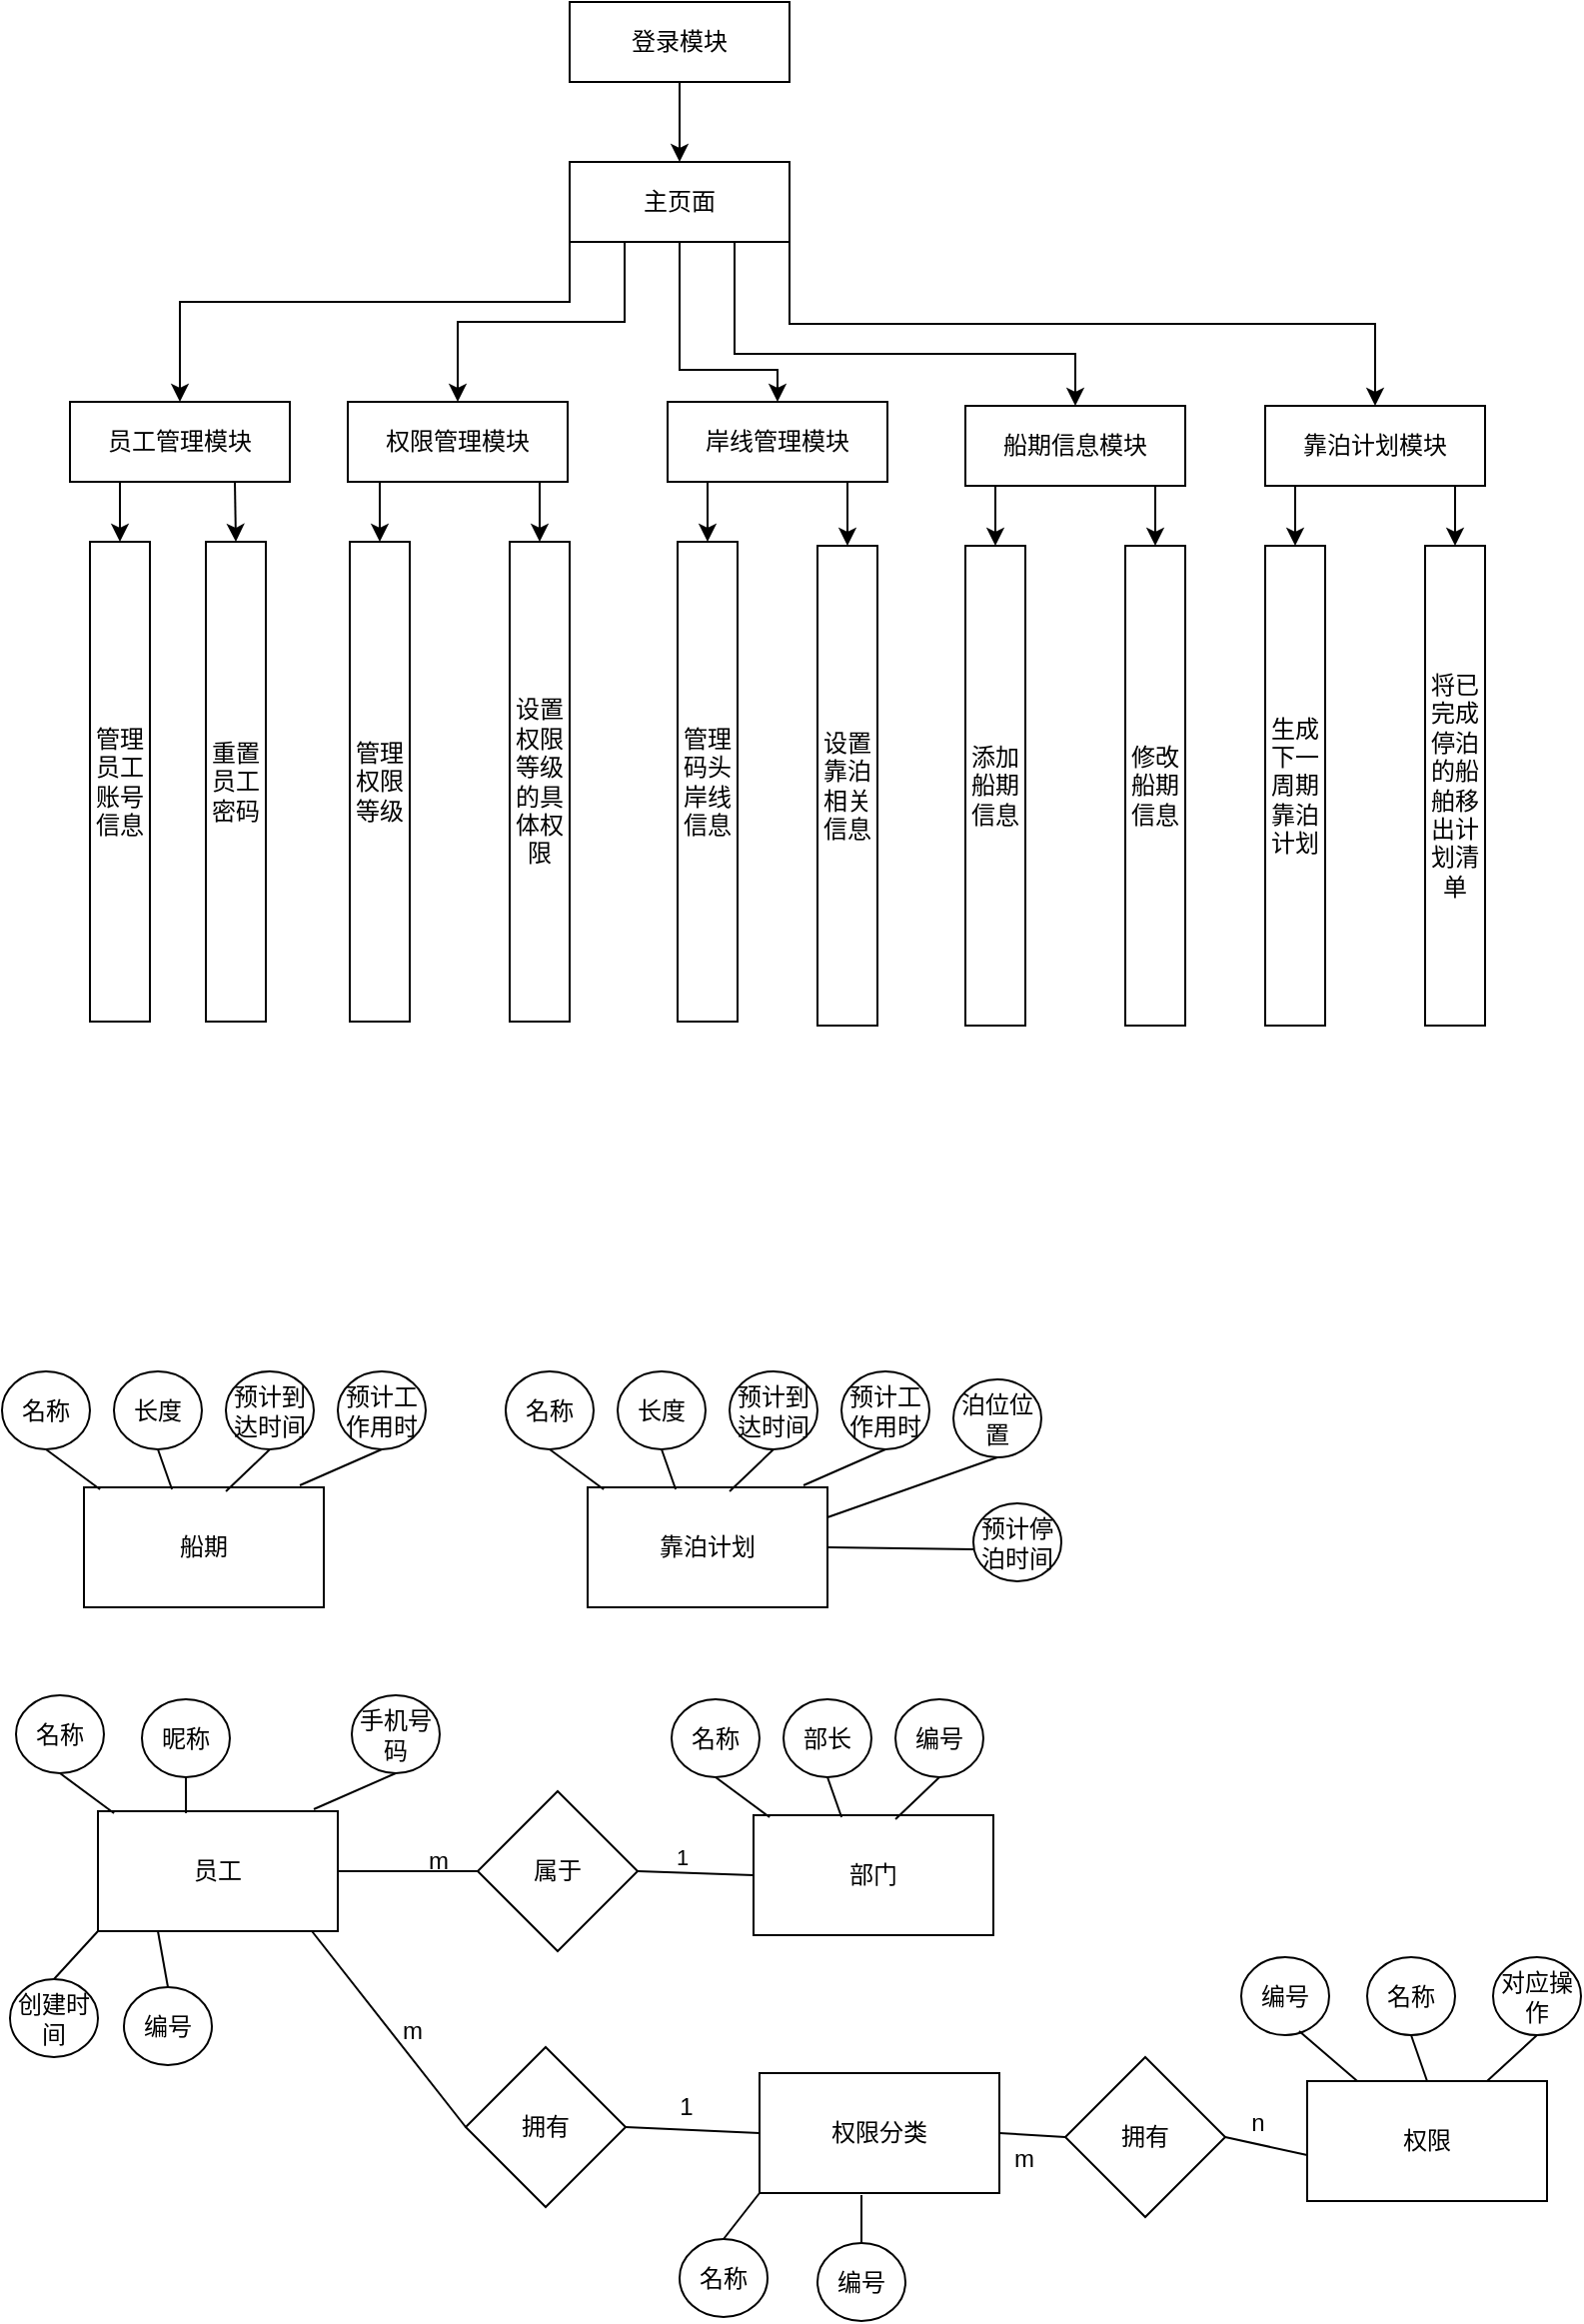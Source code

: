 <mxfile version="24.3.1" type="github">
  <diagram name="第 1 页" id="hJNwZLfBhfu_36DX5GR1">
    <mxGraphModel dx="1434" dy="756" grid="0" gridSize="10" guides="1" tooltips="1" connect="1" arrows="1" fold="1" page="1" pageScale="1" pageWidth="827" pageHeight="1169" math="0" shadow="0">
      <root>
        <mxCell id="0" />
        <mxCell id="1" parent="0" />
        <mxCell id="ZtoyrRgASsB_ZvQdjm4B-28" value="" style="edgeStyle=orthogonalEdgeStyle;rounded=0;orthogonalLoop=1;jettySize=auto;html=1;" parent="1" source="ZtoyrRgASsB_ZvQdjm4B-1" target="ZtoyrRgASsB_ZvQdjm4B-2" edge="1">
          <mxGeometry relative="1" as="geometry" />
        </mxCell>
        <mxCell id="ZtoyrRgASsB_ZvQdjm4B-1" value="登录模块" style="rounded=0;whiteSpace=wrap;html=1;" parent="1" vertex="1">
          <mxGeometry x="290" y="3" width="110" height="40" as="geometry" />
        </mxCell>
        <mxCell id="ZtoyrRgASsB_ZvQdjm4B-29" style="edgeStyle=orthogonalEdgeStyle;rounded=0;orthogonalLoop=1;jettySize=auto;html=1;exitX=0;exitY=1;exitDx=0;exitDy=0;entryX=0.5;entryY=0;entryDx=0;entryDy=0;" parent="1" source="ZtoyrRgASsB_ZvQdjm4B-2" target="ZtoyrRgASsB_ZvQdjm4B-4" edge="1">
          <mxGeometry relative="1" as="geometry">
            <Array as="points">
              <mxPoint x="290" y="153" />
              <mxPoint x="95" y="153" />
            </Array>
          </mxGeometry>
        </mxCell>
        <mxCell id="0f7veTkOf2KiZL7BSmnF-2" style="edgeStyle=orthogonalEdgeStyle;rounded=0;orthogonalLoop=1;jettySize=auto;html=1;exitX=0.25;exitY=1;exitDx=0;exitDy=0;entryX=0.5;entryY=0;entryDx=0;entryDy=0;" edge="1" parent="1" source="ZtoyrRgASsB_ZvQdjm4B-2" target="ZtoyrRgASsB_ZvQdjm4B-8">
          <mxGeometry relative="1" as="geometry" />
        </mxCell>
        <mxCell id="0f7veTkOf2KiZL7BSmnF-3" style="edgeStyle=orthogonalEdgeStyle;rounded=0;orthogonalLoop=1;jettySize=auto;html=1;exitX=1;exitY=1;exitDx=0;exitDy=0;entryX=0.5;entryY=0;entryDx=0;entryDy=0;" edge="1" parent="1" source="ZtoyrRgASsB_ZvQdjm4B-2" target="ZtoyrRgASsB_ZvQdjm4B-15">
          <mxGeometry relative="1" as="geometry" />
        </mxCell>
        <mxCell id="0f7veTkOf2KiZL7BSmnF-4" style="edgeStyle=orthogonalEdgeStyle;rounded=0;orthogonalLoop=1;jettySize=auto;html=1;exitX=0.75;exitY=1;exitDx=0;exitDy=0;entryX=0.5;entryY=0;entryDx=0;entryDy=0;" edge="1" parent="1" source="ZtoyrRgASsB_ZvQdjm4B-2" target="ZtoyrRgASsB_ZvQdjm4B-11">
          <mxGeometry relative="1" as="geometry">
            <Array as="points">
              <mxPoint x="373" y="179" />
              <mxPoint x="543" y="179" />
            </Array>
          </mxGeometry>
        </mxCell>
        <mxCell id="0f7veTkOf2KiZL7BSmnF-6" style="edgeStyle=orthogonalEdgeStyle;rounded=0;orthogonalLoop=1;jettySize=auto;html=1;exitX=0.5;exitY=1;exitDx=0;exitDy=0;entryX=0.5;entryY=0;entryDx=0;entryDy=0;" edge="1" parent="1" source="ZtoyrRgASsB_ZvQdjm4B-2" target="0f7veTkOf2KiZL7BSmnF-5">
          <mxGeometry relative="1" as="geometry">
            <Array as="points">
              <mxPoint x="345" y="187" />
              <mxPoint x="394" y="187" />
            </Array>
          </mxGeometry>
        </mxCell>
        <mxCell id="ZtoyrRgASsB_ZvQdjm4B-2" value="主页面" style="rounded=0;whiteSpace=wrap;html=1;" parent="1" vertex="1">
          <mxGeometry x="290" y="83" width="110" height="40" as="geometry" />
        </mxCell>
        <mxCell id="ZtoyrRgASsB_ZvQdjm4B-26" style="edgeStyle=orthogonalEdgeStyle;rounded=0;orthogonalLoop=1;jettySize=auto;html=1;exitX=0.25;exitY=1;exitDx=0;exitDy=0;entryX=0.5;entryY=0;entryDx=0;entryDy=0;" parent="1" source="ZtoyrRgASsB_ZvQdjm4B-4" target="ZtoyrRgASsB_ZvQdjm4B-5" edge="1">
          <mxGeometry relative="1" as="geometry" />
        </mxCell>
        <mxCell id="0f7veTkOf2KiZL7BSmnF-1" style="edgeStyle=orthogonalEdgeStyle;rounded=0;orthogonalLoop=1;jettySize=auto;html=1;exitX=0.75;exitY=1;exitDx=0;exitDy=0;entryX=0.5;entryY=0;entryDx=0;entryDy=0;" edge="1" parent="1" source="ZtoyrRgASsB_ZvQdjm4B-4" target="ZtoyrRgASsB_ZvQdjm4B-7">
          <mxGeometry relative="1" as="geometry" />
        </mxCell>
        <mxCell id="ZtoyrRgASsB_ZvQdjm4B-4" value="员工管理模块" style="rounded=0;whiteSpace=wrap;html=1;" parent="1" vertex="1">
          <mxGeometry x="40" y="203" width="110" height="40" as="geometry" />
        </mxCell>
        <mxCell id="ZtoyrRgASsB_ZvQdjm4B-5" value="管理员工账号信息" style="rounded=0;whiteSpace=wrap;html=1;" parent="1" vertex="1">
          <mxGeometry x="50" y="273" width="30" height="240" as="geometry" />
        </mxCell>
        <mxCell id="ZtoyrRgASsB_ZvQdjm4B-7" value="重置员工密码" style="rounded=0;whiteSpace=wrap;html=1;" parent="1" vertex="1">
          <mxGeometry x="108" y="273" width="30" height="240" as="geometry" />
        </mxCell>
        <mxCell id="ZtoyrRgASsB_ZvQdjm4B-22" style="edgeStyle=orthogonalEdgeStyle;rounded=0;orthogonalLoop=1;jettySize=auto;html=1;exitX=0.75;exitY=1;exitDx=0;exitDy=0;entryX=0.5;entryY=0;entryDx=0;entryDy=0;" parent="1" source="ZtoyrRgASsB_ZvQdjm4B-8" target="ZtoyrRgASsB_ZvQdjm4B-10" edge="1">
          <mxGeometry relative="1" as="geometry" />
        </mxCell>
        <mxCell id="ZtoyrRgASsB_ZvQdjm4B-23" style="edgeStyle=orthogonalEdgeStyle;rounded=0;orthogonalLoop=1;jettySize=auto;html=1;exitX=0.25;exitY=1;exitDx=0;exitDy=0;entryX=0.5;entryY=0;entryDx=0;entryDy=0;" parent="1" source="ZtoyrRgASsB_ZvQdjm4B-8" target="ZtoyrRgASsB_ZvQdjm4B-9" edge="1">
          <mxGeometry relative="1" as="geometry" />
        </mxCell>
        <mxCell id="ZtoyrRgASsB_ZvQdjm4B-8" value="权限管理模块" style="rounded=0;whiteSpace=wrap;html=1;" parent="1" vertex="1">
          <mxGeometry x="179" y="203" width="110" height="40" as="geometry" />
        </mxCell>
        <mxCell id="ZtoyrRgASsB_ZvQdjm4B-9" value="管理权限等级&lt;span style=&quot;color: rgba(0, 0, 0, 0); font-family: monospace; font-size: 0px; text-align: start; white-space: nowrap;&quot;&gt;%3CmxGraphModel%3E%3Croot%3E%3CmxCell%20id%3D%220%22%2F%3E%3CmxCell%20id%3D%221%22%20parent%3D%220%22%2F%3E%3CmxCell%20id%3D%222%22%20value%3D%22%E7%AE%A1%E7%90%86%E5%91%98%E5%B7%A5%E8%B4%A6%E5%8F%B7%E4%BF%A1%E6%81%AF%22%20style%3D%22rounded%3D0%3BwhiteSpace%3Dwrap%3Bhtml%3D1%3B%22%20vertex%3D%221%22%20parent%3D%221%22%3E%3CmxGeometry%20x%3D%2280%22%20y%3D%22490%22%20width%3D%2230%22%20height%3D%22240%22%20as%3D%22geometry%22%2F%3E%3C%2FmxCell%3E%3C%2Froot%3E%3C%2FmxGraphModel%3E&lt;/span&gt;" style="rounded=0;whiteSpace=wrap;html=1;" parent="1" vertex="1">
          <mxGeometry x="180" y="273" width="30" height="240" as="geometry" />
        </mxCell>
        <mxCell id="ZtoyrRgASsB_ZvQdjm4B-10" value="设置 权限等级的具体权限" style="rounded=0;whiteSpace=wrap;html=1;" parent="1" vertex="1">
          <mxGeometry x="260" y="273" width="30" height="240" as="geometry" />
        </mxCell>
        <mxCell id="ZtoyrRgASsB_ZvQdjm4B-18" style="edgeStyle=orthogonalEdgeStyle;rounded=0;orthogonalLoop=1;jettySize=auto;html=1;exitX=0.25;exitY=1;exitDx=0;exitDy=0;entryX=0.5;entryY=0;entryDx=0;entryDy=0;" parent="1" source="ZtoyrRgASsB_ZvQdjm4B-11" target="ZtoyrRgASsB_ZvQdjm4B-12" edge="1">
          <mxGeometry relative="1" as="geometry" />
        </mxCell>
        <mxCell id="ZtoyrRgASsB_ZvQdjm4B-19" style="edgeStyle=orthogonalEdgeStyle;rounded=0;orthogonalLoop=1;jettySize=auto;html=1;exitX=0.75;exitY=1;exitDx=0;exitDy=0;entryX=0.5;entryY=0;entryDx=0;entryDy=0;" parent="1" source="ZtoyrRgASsB_ZvQdjm4B-11" target="ZtoyrRgASsB_ZvQdjm4B-14" edge="1">
          <mxGeometry relative="1" as="geometry" />
        </mxCell>
        <mxCell id="ZtoyrRgASsB_ZvQdjm4B-11" value="船期信息模块" style="rounded=0;whiteSpace=wrap;html=1;" parent="1" vertex="1">
          <mxGeometry x="488" y="205" width="110" height="40" as="geometry" />
        </mxCell>
        <mxCell id="ZtoyrRgASsB_ZvQdjm4B-12" value="添加船期信息" style="rounded=0;whiteSpace=wrap;html=1;" parent="1" vertex="1">
          <mxGeometry x="488" y="275" width="30" height="240" as="geometry" />
        </mxCell>
        <mxCell id="ZtoyrRgASsB_ZvQdjm4B-14" value="修改船期信息" style="rounded=0;whiteSpace=wrap;html=1;" parent="1" vertex="1">
          <mxGeometry x="568" y="275" width="30" height="240" as="geometry" />
        </mxCell>
        <mxCell id="ZtoyrRgASsB_ZvQdjm4B-20" style="edgeStyle=orthogonalEdgeStyle;rounded=0;orthogonalLoop=1;jettySize=auto;html=1;exitX=0.25;exitY=1;exitDx=0;exitDy=0;entryX=0.5;entryY=0;entryDx=0;entryDy=0;" parent="1" source="ZtoyrRgASsB_ZvQdjm4B-15" target="ZtoyrRgASsB_ZvQdjm4B-16" edge="1">
          <mxGeometry relative="1" as="geometry" />
        </mxCell>
        <mxCell id="ZtoyrRgASsB_ZvQdjm4B-21" style="edgeStyle=orthogonalEdgeStyle;rounded=0;orthogonalLoop=1;jettySize=auto;html=1;exitX=0.75;exitY=1;exitDx=0;exitDy=0;entryX=0.5;entryY=0;entryDx=0;entryDy=0;" parent="1" source="ZtoyrRgASsB_ZvQdjm4B-15" target="ZtoyrRgASsB_ZvQdjm4B-17" edge="1">
          <mxGeometry relative="1" as="geometry" />
        </mxCell>
        <mxCell id="ZtoyrRgASsB_ZvQdjm4B-15" value="靠泊计划模块" style="rounded=0;whiteSpace=wrap;html=1;" parent="1" vertex="1">
          <mxGeometry x="638" y="205" width="110" height="40" as="geometry" />
        </mxCell>
        <mxCell id="ZtoyrRgASsB_ZvQdjm4B-16" value="生成下一周期靠泊计划" style="rounded=0;whiteSpace=wrap;html=1;" parent="1" vertex="1">
          <mxGeometry x="638" y="275" width="30" height="240" as="geometry" />
        </mxCell>
        <mxCell id="ZtoyrRgASsB_ZvQdjm4B-17" value="将已完成停泊的船舶移出计划清单" style="rounded=0;whiteSpace=wrap;html=1;" parent="1" vertex="1">
          <mxGeometry x="718" y="275" width="30" height="240" as="geometry" />
        </mxCell>
        <mxCell id="ZtoyrRgASsB_ZvQdjm4B-34" value="船期" style="rounded=0;whiteSpace=wrap;html=1;" parent="1" vertex="1">
          <mxGeometry x="47" y="746" width="120" height="60" as="geometry" />
        </mxCell>
        <mxCell id="ZtoyrRgASsB_ZvQdjm4B-35" value="名称" style="ellipse;whiteSpace=wrap;html=1;" parent="1" vertex="1">
          <mxGeometry x="6" y="688" width="44" height="39" as="geometry" />
        </mxCell>
        <mxCell id="ZtoyrRgASsB_ZvQdjm4B-36" value="长度" style="ellipse;whiteSpace=wrap;html=1;" parent="1" vertex="1">
          <mxGeometry x="62" y="688" width="44" height="39" as="geometry" />
        </mxCell>
        <mxCell id="ZtoyrRgASsB_ZvQdjm4B-37" value="预计到达时间" style="ellipse;whiteSpace=wrap;html=1;" parent="1" vertex="1">
          <mxGeometry x="118" y="688" width="44" height="39" as="geometry" />
        </mxCell>
        <mxCell id="ZtoyrRgASsB_ZvQdjm4B-38" value="预计工作用时" style="ellipse;whiteSpace=wrap;html=1;" parent="1" vertex="1">
          <mxGeometry x="174" y="688" width="44" height="39" as="geometry" />
        </mxCell>
        <mxCell id="ZtoyrRgASsB_ZvQdjm4B-46" value="" style="endArrow=none;html=1;rounded=0;exitX=0.5;exitY=1;exitDx=0;exitDy=0;entryX=0.067;entryY=0.017;entryDx=0;entryDy=0;entryPerimeter=0;" parent="1" source="ZtoyrRgASsB_ZvQdjm4B-35" target="ZtoyrRgASsB_ZvQdjm4B-34" edge="1">
          <mxGeometry width="50" height="50" relative="1" as="geometry">
            <mxPoint x="118" y="916" as="sourcePoint" />
            <mxPoint x="168" y="866" as="targetPoint" />
          </mxGeometry>
        </mxCell>
        <mxCell id="ZtoyrRgASsB_ZvQdjm4B-47" value="" style="endArrow=none;html=1;rounded=0;entryX=0.5;entryY=1;entryDx=0;entryDy=0;exitX=0.367;exitY=0.017;exitDx=0;exitDy=0;exitPerimeter=0;" parent="1" source="ZtoyrRgASsB_ZvQdjm4B-34" target="ZtoyrRgASsB_ZvQdjm4B-36" edge="1">
          <mxGeometry width="50" height="50" relative="1" as="geometry">
            <mxPoint x="118" y="912" as="sourcePoint" />
            <mxPoint x="168" y="862" as="targetPoint" />
          </mxGeometry>
        </mxCell>
        <mxCell id="ZtoyrRgASsB_ZvQdjm4B-48" value="" style="endArrow=none;html=1;rounded=0;entryX=0.5;entryY=1;entryDx=0;entryDy=0;exitX=0.592;exitY=0.033;exitDx=0;exitDy=0;exitPerimeter=0;" parent="1" source="ZtoyrRgASsB_ZvQdjm4B-34" target="ZtoyrRgASsB_ZvQdjm4B-37" edge="1">
          <mxGeometry width="50" height="50" relative="1" as="geometry">
            <mxPoint x="143" y="883" as="sourcePoint" />
            <mxPoint x="193" y="833" as="targetPoint" />
          </mxGeometry>
        </mxCell>
        <mxCell id="ZtoyrRgASsB_ZvQdjm4B-49" value="" style="endArrow=none;html=1;rounded=0;entryX=0.5;entryY=1;entryDx=0;entryDy=0;exitX=0.9;exitY=-0.017;exitDx=0;exitDy=0;exitPerimeter=0;" parent="1" source="ZtoyrRgASsB_ZvQdjm4B-34" target="ZtoyrRgASsB_ZvQdjm4B-38" edge="1">
          <mxGeometry width="50" height="50" relative="1" as="geometry">
            <mxPoint x="183" y="907" as="sourcePoint" />
            <mxPoint x="233" y="857" as="targetPoint" />
          </mxGeometry>
        </mxCell>
        <mxCell id="ZtoyrRgASsB_ZvQdjm4B-51" value="靠泊计划" style="rounded=0;whiteSpace=wrap;html=1;" parent="1" vertex="1">
          <mxGeometry x="299" y="746" width="120" height="60" as="geometry" />
        </mxCell>
        <mxCell id="ZtoyrRgASsB_ZvQdjm4B-52" value="名称" style="ellipse;whiteSpace=wrap;html=1;" parent="1" vertex="1">
          <mxGeometry x="258" y="688" width="44" height="39" as="geometry" />
        </mxCell>
        <mxCell id="ZtoyrRgASsB_ZvQdjm4B-53" value="长度" style="ellipse;whiteSpace=wrap;html=1;" parent="1" vertex="1">
          <mxGeometry x="314" y="688" width="44" height="39" as="geometry" />
        </mxCell>
        <mxCell id="ZtoyrRgASsB_ZvQdjm4B-54" value="预计到达时间" style="ellipse;whiteSpace=wrap;html=1;" parent="1" vertex="1">
          <mxGeometry x="370" y="688" width="44" height="39" as="geometry" />
        </mxCell>
        <mxCell id="ZtoyrRgASsB_ZvQdjm4B-55" value="预计工作用时" style="ellipse;whiteSpace=wrap;html=1;" parent="1" vertex="1">
          <mxGeometry x="426" y="688" width="44" height="39" as="geometry" />
        </mxCell>
        <mxCell id="ZtoyrRgASsB_ZvQdjm4B-56" value="" style="endArrow=none;html=1;rounded=0;exitX=0.5;exitY=1;exitDx=0;exitDy=0;entryX=0.067;entryY=0.017;entryDx=0;entryDy=0;entryPerimeter=0;" parent="1" source="ZtoyrRgASsB_ZvQdjm4B-52" target="ZtoyrRgASsB_ZvQdjm4B-51" edge="1">
          <mxGeometry width="50" height="50" relative="1" as="geometry">
            <mxPoint x="370" y="916" as="sourcePoint" />
            <mxPoint x="420" y="866" as="targetPoint" />
          </mxGeometry>
        </mxCell>
        <mxCell id="ZtoyrRgASsB_ZvQdjm4B-57" value="" style="endArrow=none;html=1;rounded=0;entryX=0.5;entryY=1;entryDx=0;entryDy=0;exitX=0.367;exitY=0.017;exitDx=0;exitDy=0;exitPerimeter=0;" parent="1" source="ZtoyrRgASsB_ZvQdjm4B-51" target="ZtoyrRgASsB_ZvQdjm4B-53" edge="1">
          <mxGeometry width="50" height="50" relative="1" as="geometry">
            <mxPoint x="370" y="912" as="sourcePoint" />
            <mxPoint x="420" y="862" as="targetPoint" />
          </mxGeometry>
        </mxCell>
        <mxCell id="ZtoyrRgASsB_ZvQdjm4B-58" value="" style="endArrow=none;html=1;rounded=0;entryX=0.5;entryY=1;entryDx=0;entryDy=0;exitX=0.592;exitY=0.033;exitDx=0;exitDy=0;exitPerimeter=0;" parent="1" source="ZtoyrRgASsB_ZvQdjm4B-51" target="ZtoyrRgASsB_ZvQdjm4B-54" edge="1">
          <mxGeometry width="50" height="50" relative="1" as="geometry">
            <mxPoint x="395" y="883" as="sourcePoint" />
            <mxPoint x="445" y="833" as="targetPoint" />
          </mxGeometry>
        </mxCell>
        <mxCell id="ZtoyrRgASsB_ZvQdjm4B-59" value="" style="endArrow=none;html=1;rounded=0;entryX=0.5;entryY=1;entryDx=0;entryDy=0;exitX=0.9;exitY=-0.017;exitDx=0;exitDy=0;exitPerimeter=0;" parent="1" source="ZtoyrRgASsB_ZvQdjm4B-51" target="ZtoyrRgASsB_ZvQdjm4B-55" edge="1">
          <mxGeometry width="50" height="50" relative="1" as="geometry">
            <mxPoint x="435" y="907" as="sourcePoint" />
            <mxPoint x="485" y="857" as="targetPoint" />
          </mxGeometry>
        </mxCell>
        <mxCell id="ZtoyrRgASsB_ZvQdjm4B-60" value="泊位位置" style="ellipse;whiteSpace=wrap;html=1;" parent="1" vertex="1">
          <mxGeometry x="482" y="692" width="44" height="39" as="geometry" />
        </mxCell>
        <mxCell id="ZtoyrRgASsB_ZvQdjm4B-61" value="" style="endArrow=none;html=1;rounded=0;entryX=0.5;entryY=1;entryDx=0;entryDy=0;exitX=1;exitY=0.25;exitDx=0;exitDy=0;" parent="1" source="ZtoyrRgASsB_ZvQdjm4B-51" target="ZtoyrRgASsB_ZvQdjm4B-60" edge="1">
          <mxGeometry width="50" height="50" relative="1" as="geometry">
            <mxPoint x="418" y="893" as="sourcePoint" />
            <mxPoint x="468" y="843" as="targetPoint" />
          </mxGeometry>
        </mxCell>
        <mxCell id="ZtoyrRgASsB_ZvQdjm4B-62" value="预计停泊时间" style="ellipse;whiteSpace=wrap;html=1;" parent="1" vertex="1">
          <mxGeometry x="492" y="754" width="44" height="39" as="geometry" />
        </mxCell>
        <mxCell id="ZtoyrRgASsB_ZvQdjm4B-63" value="" style="endArrow=none;html=1;rounded=0;entryX=0;entryY=0.59;entryDx=0;entryDy=0;entryPerimeter=0;exitX=1;exitY=0.5;exitDx=0;exitDy=0;" parent="1" source="ZtoyrRgASsB_ZvQdjm4B-51" target="ZtoyrRgASsB_ZvQdjm4B-62" edge="1">
          <mxGeometry width="50" height="50" relative="1" as="geometry">
            <mxPoint x="429" y="889" as="sourcePoint" />
            <mxPoint x="479" y="839" as="targetPoint" />
          </mxGeometry>
        </mxCell>
        <mxCell id="ZtoyrRgASsB_ZvQdjm4B-66" value="员工" style="rounded=0;whiteSpace=wrap;html=1;" parent="1" vertex="1">
          <mxGeometry x="54" y="908" width="120" height="60" as="geometry" />
        </mxCell>
        <mxCell id="ZtoyrRgASsB_ZvQdjm4B-67" value="名称" style="ellipse;whiteSpace=wrap;html=1;" parent="1" vertex="1">
          <mxGeometry x="13" y="850" width="44" height="39" as="geometry" />
        </mxCell>
        <mxCell id="ZtoyrRgASsB_ZvQdjm4B-68" value="昵称" style="ellipse;whiteSpace=wrap;html=1;" parent="1" vertex="1">
          <mxGeometry x="76" y="852" width="44" height="39" as="geometry" />
        </mxCell>
        <mxCell id="ZtoyrRgASsB_ZvQdjm4B-70" value="手机号码" style="ellipse;whiteSpace=wrap;html=1;" parent="1" vertex="1">
          <mxGeometry x="181" y="850" width="44" height="39" as="geometry" />
        </mxCell>
        <mxCell id="ZtoyrRgASsB_ZvQdjm4B-71" value="" style="endArrow=none;html=1;rounded=0;exitX=0.5;exitY=1;exitDx=0;exitDy=0;entryX=0.067;entryY=0.017;entryDx=0;entryDy=0;entryPerimeter=0;" parent="1" source="ZtoyrRgASsB_ZvQdjm4B-67" target="ZtoyrRgASsB_ZvQdjm4B-66" edge="1">
          <mxGeometry width="50" height="50" relative="1" as="geometry">
            <mxPoint x="125" y="1078" as="sourcePoint" />
            <mxPoint x="175" y="1028" as="targetPoint" />
          </mxGeometry>
        </mxCell>
        <mxCell id="ZtoyrRgASsB_ZvQdjm4B-72" value="" style="endArrow=none;html=1;rounded=0;entryX=0.5;entryY=1;entryDx=0;entryDy=0;exitX=0.367;exitY=0.017;exitDx=0;exitDy=0;exitPerimeter=0;" parent="1" source="ZtoyrRgASsB_ZvQdjm4B-66" target="ZtoyrRgASsB_ZvQdjm4B-68" edge="1">
          <mxGeometry width="50" height="50" relative="1" as="geometry">
            <mxPoint x="125" y="1074" as="sourcePoint" />
            <mxPoint x="175" y="1024" as="targetPoint" />
          </mxGeometry>
        </mxCell>
        <mxCell id="ZtoyrRgASsB_ZvQdjm4B-74" value="" style="endArrow=none;html=1;rounded=0;entryX=0.5;entryY=1;entryDx=0;entryDy=0;exitX=0.9;exitY=-0.017;exitDx=0;exitDy=0;exitPerimeter=0;" parent="1" source="ZtoyrRgASsB_ZvQdjm4B-66" target="ZtoyrRgASsB_ZvQdjm4B-70" edge="1">
          <mxGeometry width="50" height="50" relative="1" as="geometry">
            <mxPoint x="190" y="1069" as="sourcePoint" />
            <mxPoint x="240" y="1019" as="targetPoint" />
          </mxGeometry>
        </mxCell>
        <mxCell id="ZtoyrRgASsB_ZvQdjm4B-75" value="创建时间" style="ellipse;whiteSpace=wrap;html=1;" parent="1" vertex="1">
          <mxGeometry x="10" y="992" width="44" height="39" as="geometry" />
        </mxCell>
        <mxCell id="ZtoyrRgASsB_ZvQdjm4B-76" value="编号" style="ellipse;whiteSpace=wrap;html=1;" parent="1" vertex="1">
          <mxGeometry x="67" y="996" width="44" height="39" as="geometry" />
        </mxCell>
        <mxCell id="ZtoyrRgASsB_ZvQdjm4B-77" value="" style="endArrow=none;html=1;rounded=0;entryX=0;entryY=1;entryDx=0;entryDy=0;exitX=0.5;exitY=0;exitDx=0;exitDy=0;" parent="1" source="ZtoyrRgASsB_ZvQdjm4B-75" target="ZtoyrRgASsB_ZvQdjm4B-66" edge="1">
          <mxGeometry width="50" height="50" relative="1" as="geometry">
            <mxPoint x="180" y="1052" as="sourcePoint" />
            <mxPoint x="230" y="1002" as="targetPoint" />
          </mxGeometry>
        </mxCell>
        <mxCell id="ZtoyrRgASsB_ZvQdjm4B-78" value="" style="endArrow=none;html=1;rounded=0;entryX=0.25;entryY=1;entryDx=0;entryDy=0;exitX=0.5;exitY=0;exitDx=0;exitDy=0;" parent="1" source="ZtoyrRgASsB_ZvQdjm4B-76" target="ZtoyrRgASsB_ZvQdjm4B-66" edge="1">
          <mxGeometry width="50" height="50" relative="1" as="geometry">
            <mxPoint x="167" y="1059" as="sourcePoint" />
            <mxPoint x="217" y="1009" as="targetPoint" />
          </mxGeometry>
        </mxCell>
        <mxCell id="ZtoyrRgASsB_ZvQdjm4B-79" value="属于" style="rhombus;whiteSpace=wrap;html=1;" parent="1" vertex="1">
          <mxGeometry x="244" y="898" width="80" height="80" as="geometry" />
        </mxCell>
        <mxCell id="ZtoyrRgASsB_ZvQdjm4B-80" value="" style="endArrow=none;html=1;rounded=0;entryX=0;entryY=0.5;entryDx=0;entryDy=0;exitX=1;exitY=0.5;exitDx=0;exitDy=0;" parent="1" source="ZtoyrRgASsB_ZvQdjm4B-66" target="ZtoyrRgASsB_ZvQdjm4B-79" edge="1">
          <mxGeometry width="50" height="50" relative="1" as="geometry">
            <mxPoint x="184" y="1033" as="sourcePoint" />
            <mxPoint x="234" y="983" as="targetPoint" />
          </mxGeometry>
        </mxCell>
        <mxCell id="ZtoyrRgASsB_ZvQdjm4B-81" value="部门" style="rounded=0;whiteSpace=wrap;html=1;" parent="1" vertex="1">
          <mxGeometry x="382" y="910" width="120" height="60" as="geometry" />
        </mxCell>
        <mxCell id="ZtoyrRgASsB_ZvQdjm4B-82" value="名称" style="ellipse;whiteSpace=wrap;html=1;" parent="1" vertex="1">
          <mxGeometry x="341" y="852" width="44" height="39" as="geometry" />
        </mxCell>
        <mxCell id="ZtoyrRgASsB_ZvQdjm4B-83" value="部长" style="ellipse;whiteSpace=wrap;html=1;" parent="1" vertex="1">
          <mxGeometry x="397" y="852" width="44" height="39" as="geometry" />
        </mxCell>
        <mxCell id="ZtoyrRgASsB_ZvQdjm4B-84" value="编号" style="ellipse;whiteSpace=wrap;html=1;" parent="1" vertex="1">
          <mxGeometry x="453" y="852" width="44" height="39" as="geometry" />
        </mxCell>
        <mxCell id="ZtoyrRgASsB_ZvQdjm4B-86" value="" style="endArrow=none;html=1;rounded=0;exitX=0.5;exitY=1;exitDx=0;exitDy=0;entryX=0.067;entryY=0.017;entryDx=0;entryDy=0;entryPerimeter=0;" parent="1" source="ZtoyrRgASsB_ZvQdjm4B-82" target="ZtoyrRgASsB_ZvQdjm4B-81" edge="1">
          <mxGeometry width="50" height="50" relative="1" as="geometry">
            <mxPoint x="453" y="1080" as="sourcePoint" />
            <mxPoint x="503" y="1030" as="targetPoint" />
          </mxGeometry>
        </mxCell>
        <mxCell id="ZtoyrRgASsB_ZvQdjm4B-87" value="" style="endArrow=none;html=1;rounded=0;entryX=0.5;entryY=1;entryDx=0;entryDy=0;exitX=0.367;exitY=0.017;exitDx=0;exitDy=0;exitPerimeter=0;" parent="1" source="ZtoyrRgASsB_ZvQdjm4B-81" target="ZtoyrRgASsB_ZvQdjm4B-83" edge="1">
          <mxGeometry width="50" height="50" relative="1" as="geometry">
            <mxPoint x="453" y="1076" as="sourcePoint" />
            <mxPoint x="503" y="1026" as="targetPoint" />
          </mxGeometry>
        </mxCell>
        <mxCell id="ZtoyrRgASsB_ZvQdjm4B-88" value="" style="endArrow=none;html=1;rounded=0;entryX=0.5;entryY=1;entryDx=0;entryDy=0;exitX=0.592;exitY=0.033;exitDx=0;exitDy=0;exitPerimeter=0;" parent="1" source="ZtoyrRgASsB_ZvQdjm4B-81" target="ZtoyrRgASsB_ZvQdjm4B-84" edge="1">
          <mxGeometry width="50" height="50" relative="1" as="geometry">
            <mxPoint x="478" y="1047" as="sourcePoint" />
            <mxPoint x="528" y="997" as="targetPoint" />
          </mxGeometry>
        </mxCell>
        <mxCell id="ZtoyrRgASsB_ZvQdjm4B-94" value="" style="endArrow=none;html=1;rounded=0;entryX=0;entryY=0.5;entryDx=0;entryDy=0;exitX=1;exitY=0.5;exitDx=0;exitDy=0;" parent="1" source="ZtoyrRgASsB_ZvQdjm4B-79" target="ZtoyrRgASsB_ZvQdjm4B-81" edge="1">
          <mxGeometry width="50" height="50" relative="1" as="geometry">
            <mxPoint x="321" y="1056" as="sourcePoint" />
            <mxPoint x="371" y="1006" as="targetPoint" />
          </mxGeometry>
        </mxCell>
        <mxCell id="ZtoyrRgASsB_ZvQdjm4B-97" value="1" style="edgeLabel;html=1;align=center;verticalAlign=middle;resizable=0;points=[];" parent="ZtoyrRgASsB_ZvQdjm4B-94" vertex="1" connectable="0">
          <mxGeometry x="-0.277" y="1" relative="1" as="geometry">
            <mxPoint x="1" y="-7" as="offset" />
          </mxGeometry>
        </mxCell>
        <mxCell id="ZtoyrRgASsB_ZvQdjm4B-95" value="m" style="text;html=1;align=center;verticalAlign=middle;resizable=0;points=[];autosize=1;strokeColor=none;fillColor=none;" parent="1" vertex="1">
          <mxGeometry x="210" y="920" width="28" height="26" as="geometry" />
        </mxCell>
        <mxCell id="ZtoyrRgASsB_ZvQdjm4B-100" value="拥有" style="rhombus;whiteSpace=wrap;html=1;" parent="1" vertex="1">
          <mxGeometry x="238" y="1026" width="80" height="80" as="geometry" />
        </mxCell>
        <mxCell id="ZtoyrRgASsB_ZvQdjm4B-101" value="权限分类" style="rounded=0;whiteSpace=wrap;html=1;" parent="1" vertex="1">
          <mxGeometry x="385" y="1039" width="120" height="60" as="geometry" />
        </mxCell>
        <mxCell id="ZtoyrRgASsB_ZvQdjm4B-102" value="" style="endArrow=none;html=1;rounded=0;exitX=1;exitY=0.5;exitDx=0;exitDy=0;entryX=0;entryY=0.5;entryDx=0;entryDy=0;" parent="1" source="ZtoyrRgASsB_ZvQdjm4B-100" target="ZtoyrRgASsB_ZvQdjm4B-101" edge="1">
          <mxGeometry width="50" height="50" relative="1" as="geometry">
            <mxPoint x="321" y="1153" as="sourcePoint" />
            <mxPoint x="371" y="1103" as="targetPoint" />
          </mxGeometry>
        </mxCell>
        <mxCell id="ZtoyrRgASsB_ZvQdjm4B-103" value="名称" style="ellipse;whiteSpace=wrap;html=1;" parent="1" vertex="1">
          <mxGeometry x="345" y="1122" width="44" height="39" as="geometry" />
        </mxCell>
        <mxCell id="ZtoyrRgASsB_ZvQdjm4B-104" value="" style="endArrow=none;html=1;rounded=0;entryX=0;entryY=0.5;entryDx=0;entryDy=0;exitX=0.892;exitY=1;exitDx=0;exitDy=0;exitPerimeter=0;" parent="1" source="ZtoyrRgASsB_ZvQdjm4B-66" target="ZtoyrRgASsB_ZvQdjm4B-100" edge="1">
          <mxGeometry width="50" height="50" relative="1" as="geometry">
            <mxPoint x="176" y="1124" as="sourcePoint" />
            <mxPoint x="226" y="1074" as="targetPoint" />
          </mxGeometry>
        </mxCell>
        <mxCell id="ZtoyrRgASsB_ZvQdjm4B-105" value="m" style="text;html=1;align=center;verticalAlign=middle;resizable=0;points=[];autosize=1;strokeColor=none;fillColor=none;" parent="1" vertex="1">
          <mxGeometry x="197" y="1005" width="28" height="26" as="geometry" />
        </mxCell>
        <mxCell id="ZtoyrRgASsB_ZvQdjm4B-106" value="1" style="text;html=1;align=center;verticalAlign=middle;resizable=0;points=[];autosize=1;strokeColor=none;fillColor=none;" parent="1" vertex="1">
          <mxGeometry x="335" y="1043" width="25" height="26" as="geometry" />
        </mxCell>
        <mxCell id="ZtoyrRgASsB_ZvQdjm4B-107" value="编号" style="ellipse;whiteSpace=wrap;html=1;" parent="1" vertex="1">
          <mxGeometry x="414" y="1124" width="44" height="39" as="geometry" />
        </mxCell>
        <mxCell id="ZtoyrRgASsB_ZvQdjm4B-108" value="" style="endArrow=none;html=1;rounded=0;entryX=0;entryY=1;entryDx=0;entryDy=0;exitX=0.5;exitY=0;exitDx=0;exitDy=0;" parent="1" source="ZtoyrRgASsB_ZvQdjm4B-103" target="ZtoyrRgASsB_ZvQdjm4B-101" edge="1">
          <mxGeometry width="50" height="50" relative="1" as="geometry">
            <mxPoint x="309" y="1146" as="sourcePoint" />
            <mxPoint x="359" y="1096" as="targetPoint" />
          </mxGeometry>
        </mxCell>
        <mxCell id="ZtoyrRgASsB_ZvQdjm4B-109" value="" style="endArrow=none;html=1;rounded=0;entryX=0.425;entryY=1.017;entryDx=0;entryDy=0;entryPerimeter=0;exitX=0.5;exitY=0;exitDx=0;exitDy=0;" parent="1" source="ZtoyrRgASsB_ZvQdjm4B-107" target="ZtoyrRgASsB_ZvQdjm4B-101" edge="1">
          <mxGeometry width="50" height="50" relative="1" as="geometry">
            <mxPoint x="504" y="1176" as="sourcePoint" />
            <mxPoint x="554" y="1126" as="targetPoint" />
          </mxGeometry>
        </mxCell>
        <mxCell id="ZtoyrRgASsB_ZvQdjm4B-110" value="权限" style="rounded=0;whiteSpace=wrap;html=1;" parent="1" vertex="1">
          <mxGeometry x="659" y="1043" width="120" height="60" as="geometry" />
        </mxCell>
        <mxCell id="ZtoyrRgASsB_ZvQdjm4B-111" value="拥有" style="rhombus;whiteSpace=wrap;html=1;" parent="1" vertex="1">
          <mxGeometry x="538" y="1031" width="80" height="80" as="geometry" />
        </mxCell>
        <mxCell id="ZtoyrRgASsB_ZvQdjm4B-112" value="" style="endArrow=none;html=1;rounded=0;entryX=0;entryY=0.617;entryDx=0;entryDy=0;entryPerimeter=0;exitX=1;exitY=0.5;exitDx=0;exitDy=0;" parent="1" source="ZtoyrRgASsB_ZvQdjm4B-111" target="ZtoyrRgASsB_ZvQdjm4B-110" edge="1">
          <mxGeometry width="50" height="50" relative="1" as="geometry">
            <mxPoint x="625" y="1178" as="sourcePoint" />
            <mxPoint x="675" y="1128" as="targetPoint" />
          </mxGeometry>
        </mxCell>
        <mxCell id="ZtoyrRgASsB_ZvQdjm4B-116" value="n" style="text;html=1;align=center;verticalAlign=middle;resizable=0;points=[];autosize=1;strokeColor=none;fillColor=none;" parent="1" vertex="1">
          <mxGeometry x="621" y="1051" width="25" height="26" as="geometry" />
        </mxCell>
        <mxCell id="ZtoyrRgASsB_ZvQdjm4B-117" value="" style="endArrow=none;html=1;rounded=0;exitX=1;exitY=0.5;exitDx=0;exitDy=0;entryX=0;entryY=0.5;entryDx=0;entryDy=0;" parent="1" source="ZtoyrRgASsB_ZvQdjm4B-101" target="ZtoyrRgASsB_ZvQdjm4B-111" edge="1">
          <mxGeometry width="50" height="50" relative="1" as="geometry">
            <mxPoint x="522" y="1167" as="sourcePoint" />
            <mxPoint x="572" y="1117" as="targetPoint" />
          </mxGeometry>
        </mxCell>
        <mxCell id="ZtoyrRgASsB_ZvQdjm4B-118" value="m" style="text;html=1;align=center;verticalAlign=middle;resizable=0;points=[];autosize=1;strokeColor=none;fillColor=none;" parent="1" vertex="1">
          <mxGeometry x="503" y="1069" width="28" height="26" as="geometry" />
        </mxCell>
        <mxCell id="ZtoyrRgASsB_ZvQdjm4B-119" value="编号" style="ellipse;whiteSpace=wrap;html=1;" parent="1" vertex="1">
          <mxGeometry x="626" y="981" width="44" height="39" as="geometry" />
        </mxCell>
        <mxCell id="ZtoyrRgASsB_ZvQdjm4B-120" value="名称" style="ellipse;whiteSpace=wrap;html=1;" parent="1" vertex="1">
          <mxGeometry x="689" y="981" width="44" height="39" as="geometry" />
        </mxCell>
        <mxCell id="ZtoyrRgASsB_ZvQdjm4B-121" value="对应操作" style="ellipse;whiteSpace=wrap;html=1;" parent="1" vertex="1">
          <mxGeometry x="752" y="981" width="44" height="39" as="geometry" />
        </mxCell>
        <mxCell id="ZtoyrRgASsB_ZvQdjm4B-122" value="" style="endArrow=none;html=1;rounded=0;entryX=0.659;entryY=0.949;entryDx=0;entryDy=0;entryPerimeter=0;" parent="1" source="ZtoyrRgASsB_ZvQdjm4B-110" target="ZtoyrRgASsB_ZvQdjm4B-119" edge="1">
          <mxGeometry width="50" height="50" relative="1" as="geometry">
            <mxPoint x="636" y="1175" as="sourcePoint" />
            <mxPoint x="686" y="1125" as="targetPoint" />
          </mxGeometry>
        </mxCell>
        <mxCell id="ZtoyrRgASsB_ZvQdjm4B-123" value="" style="endArrow=none;html=1;rounded=0;entryX=0.5;entryY=1;entryDx=0;entryDy=0;exitX=0.5;exitY=0;exitDx=0;exitDy=0;" parent="1" source="ZtoyrRgASsB_ZvQdjm4B-110" target="ZtoyrRgASsB_ZvQdjm4B-120" edge="1">
          <mxGeometry width="50" height="50" relative="1" as="geometry">
            <mxPoint x="659" y="1171" as="sourcePoint" />
            <mxPoint x="709" y="1121" as="targetPoint" />
          </mxGeometry>
        </mxCell>
        <mxCell id="ZtoyrRgASsB_ZvQdjm4B-124" value="" style="endArrow=none;html=1;rounded=0;entryX=0.5;entryY=1;entryDx=0;entryDy=0;exitX=0.75;exitY=0;exitDx=0;exitDy=0;" parent="1" source="ZtoyrRgASsB_ZvQdjm4B-110" target="ZtoyrRgASsB_ZvQdjm4B-121" edge="1">
          <mxGeometry width="50" height="50" relative="1" as="geometry">
            <mxPoint x="701" y="1168" as="sourcePoint" />
            <mxPoint x="751" y="1118" as="targetPoint" />
          </mxGeometry>
        </mxCell>
        <mxCell id="0f7veTkOf2KiZL7BSmnF-9" style="edgeStyle=orthogonalEdgeStyle;rounded=0;orthogonalLoop=1;jettySize=auto;html=1;exitX=0.25;exitY=1;exitDx=0;exitDy=0;entryX=0.5;entryY=0;entryDx=0;entryDy=0;" edge="1" parent="1" source="0f7veTkOf2KiZL7BSmnF-5" target="0f7veTkOf2KiZL7BSmnF-7">
          <mxGeometry relative="1" as="geometry" />
        </mxCell>
        <mxCell id="0f7veTkOf2KiZL7BSmnF-10" style="edgeStyle=orthogonalEdgeStyle;rounded=0;orthogonalLoop=1;jettySize=auto;html=1;exitX=0.75;exitY=1;exitDx=0;exitDy=0;entryX=0.5;entryY=0;entryDx=0;entryDy=0;" edge="1" parent="1" source="0f7veTkOf2KiZL7BSmnF-5" target="0f7veTkOf2KiZL7BSmnF-8">
          <mxGeometry relative="1" as="geometry" />
        </mxCell>
        <mxCell id="0f7veTkOf2KiZL7BSmnF-5" value="岸线管理模块" style="rounded=0;whiteSpace=wrap;html=1;" vertex="1" parent="1">
          <mxGeometry x="339" y="203" width="110" height="40" as="geometry" />
        </mxCell>
        <mxCell id="0f7veTkOf2KiZL7BSmnF-7" value="管理码头岸线信息" style="rounded=0;whiteSpace=wrap;html=1;" vertex="1" parent="1">
          <mxGeometry x="344" y="273" width="30" height="240" as="geometry" />
        </mxCell>
        <mxCell id="0f7veTkOf2KiZL7BSmnF-8" value="设置靠泊相关信息" style="rounded=0;whiteSpace=wrap;html=1;" vertex="1" parent="1">
          <mxGeometry x="414" y="275" width="30" height="240" as="geometry" />
        </mxCell>
      </root>
    </mxGraphModel>
  </diagram>
</mxfile>
